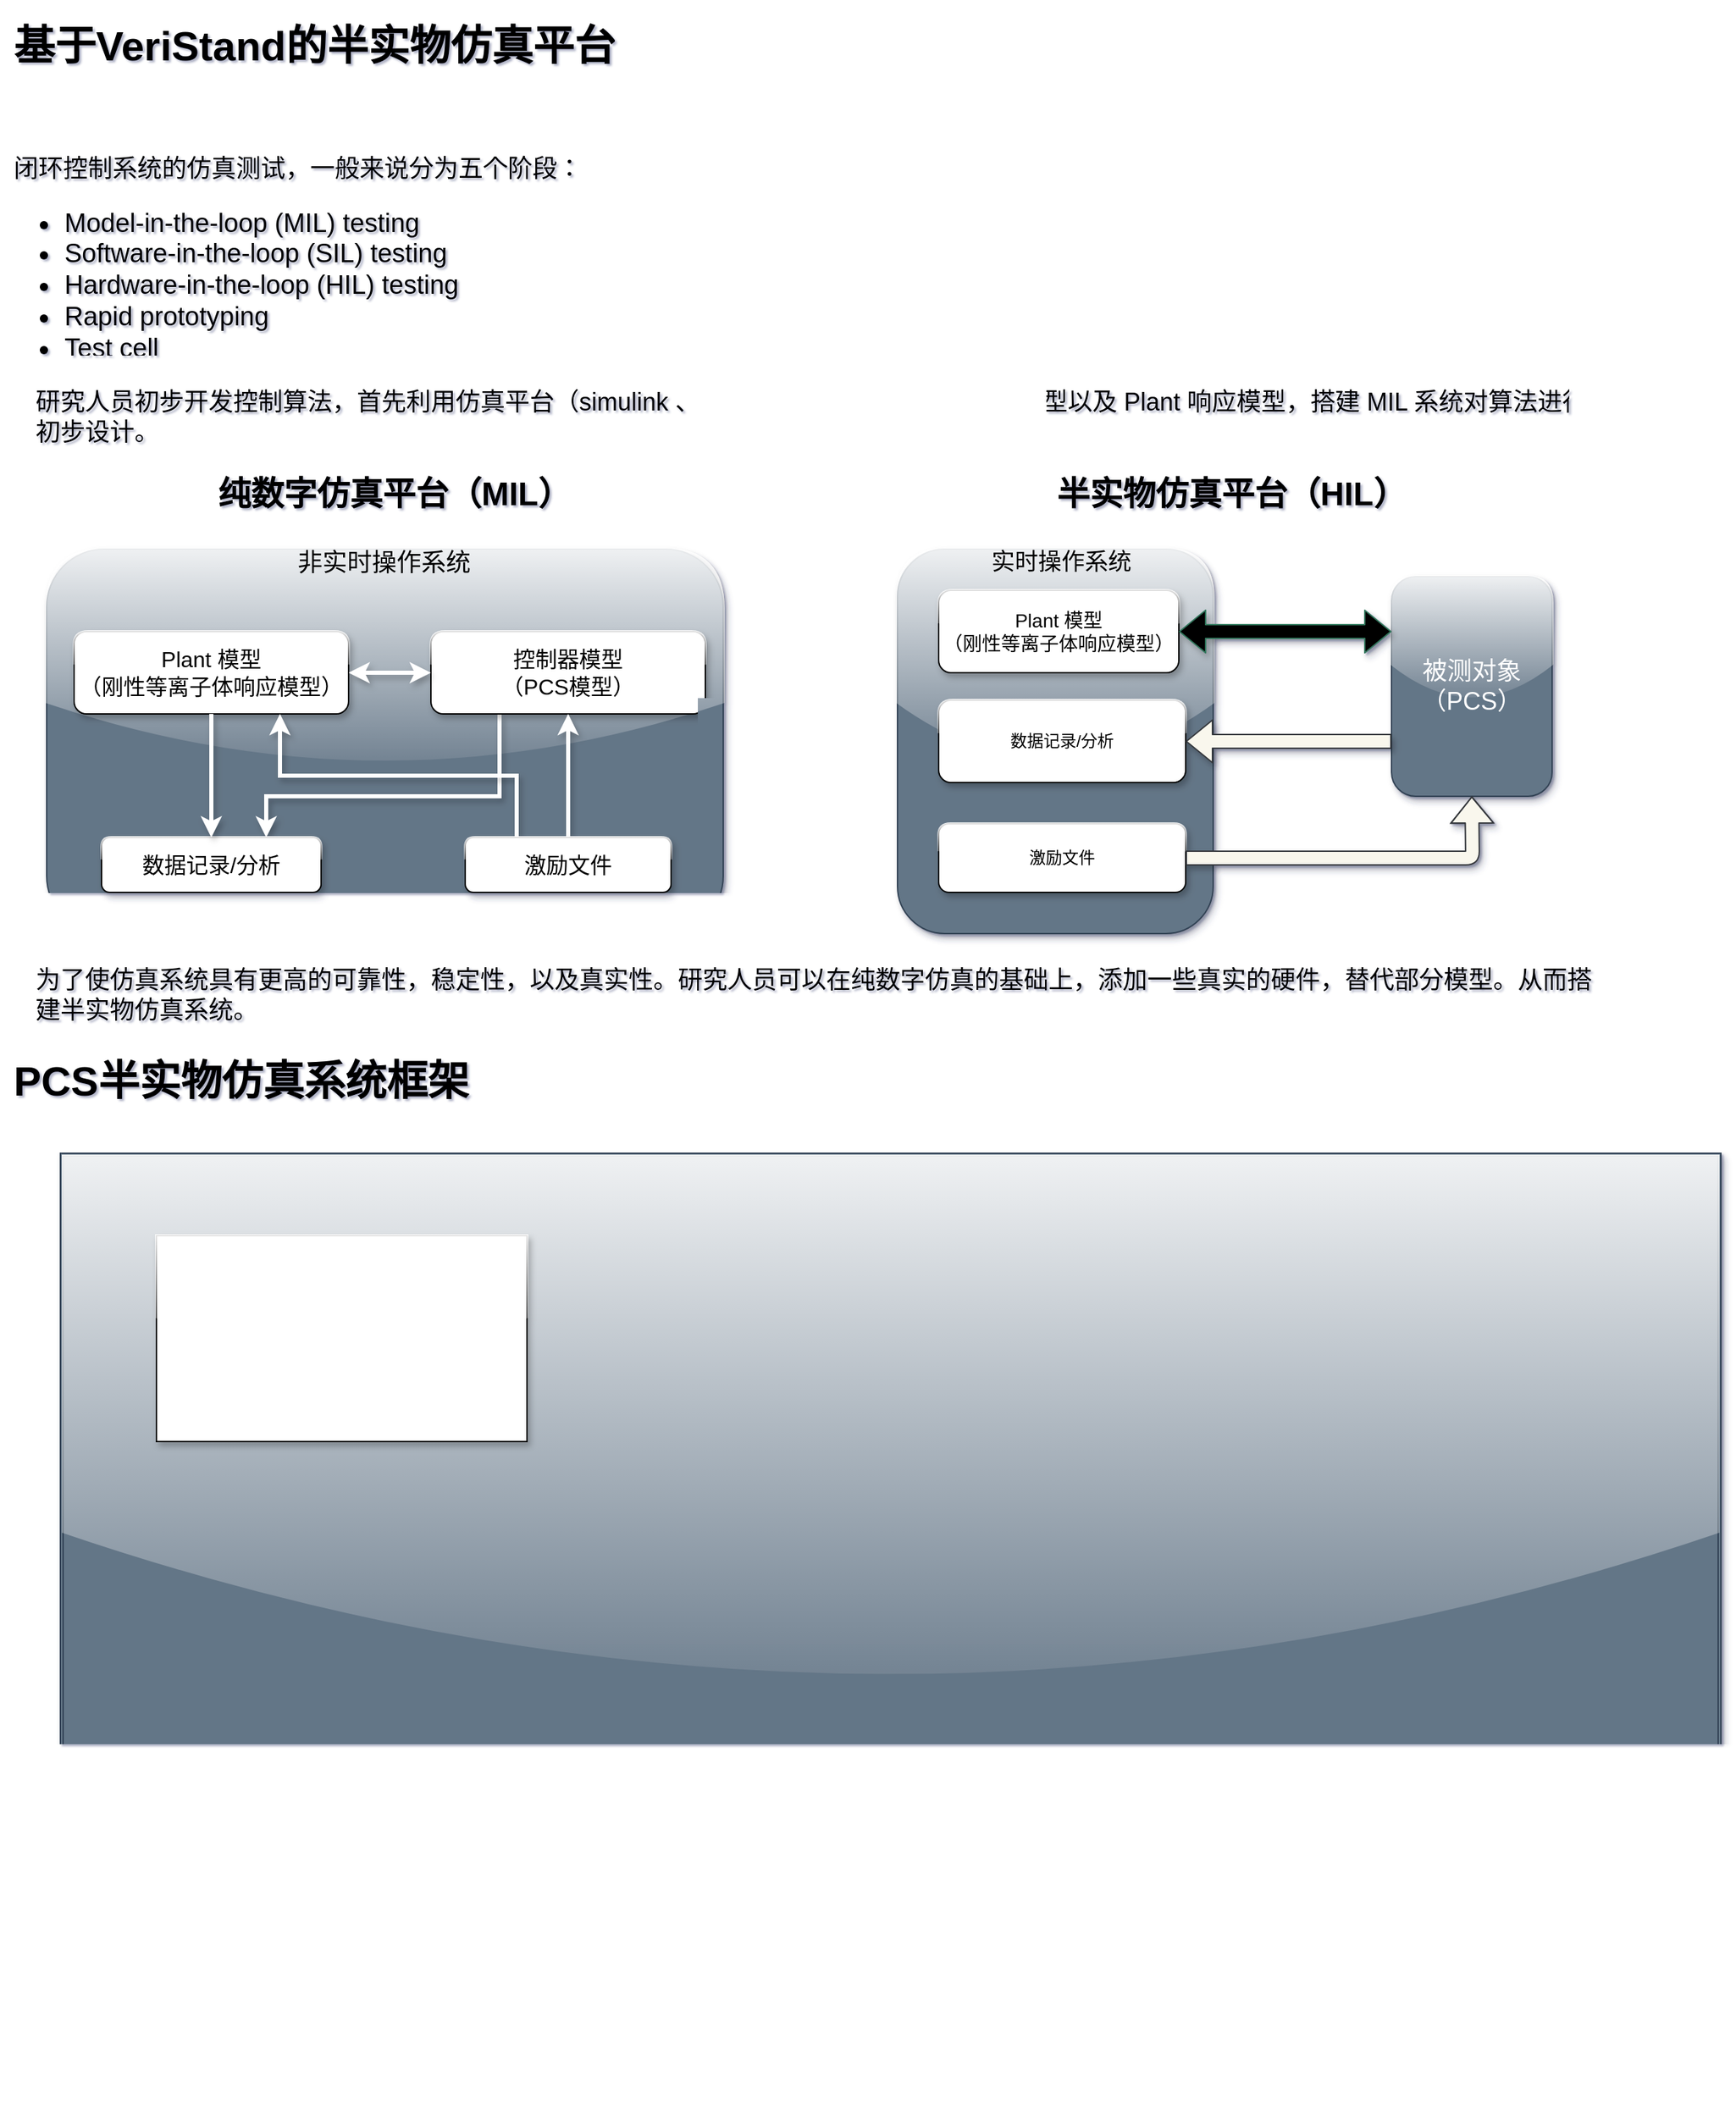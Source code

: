 <mxfile version="13.7.2" type="github">
  <diagram name="Page-1" id="90a13364-a465-7bf4-72fc-28e22215d7a0">
    <mxGraphModel dx="1343" dy="781" grid="1" gridSize="10" guides="1" tooltips="1" connect="1" arrows="1" fold="1" page="1" pageScale="1.5" pageWidth="1169" pageHeight="826" background="#FFFFFF" math="0" shadow="1">
      <root>
        <mxCell id="0" style=";html=1;" />
        <mxCell id="1" style=";html=1;" parent="0" />
        <mxCell id="3a17f1ce550125da-2" value="" style="whiteSpace=wrap;html=1;shadow=1;fontSize=18;fillColor=#647687;strokeColor=#314354;fontColor=#ffffff;sketch=0;glass=1;rounded=1;" parent="1" vertex="1">
          <mxGeometry x="30" y="400" width="493" height="280" as="geometry" />
        </mxCell>
        <mxCell id="4zeWZuu6Md9pc4fW7RT8-2" value="纯数字仿真平台（MIL）" style="text;strokeColor=none;fillColor=none;html=1;fontSize=24;fontStyle=1;verticalAlign=middle;align=center;shadow=1;glass=0;rounded=0;sketch=0;" parent="1" vertex="1">
          <mxGeometry x="150" y="340" width="265" height="40" as="geometry" />
        </mxCell>
        <mxCell id="4zeWZuu6Md9pc4fW7RT8-10" value="&lt;font style=&quot;font-size: 16px&quot;&gt;Plant 模型&lt;br&gt;（刚性等离子体响应模型）&lt;br&gt;&lt;/font&gt;" style="rounded=1;whiteSpace=wrap;html=1;gradientDirection=south;shadow=1;glass=1;" parent="1" vertex="1">
          <mxGeometry x="50" y="460" width="200" height="60" as="geometry" />
        </mxCell>
        <mxCell id="4zeWZuu6Md9pc4fW7RT8-22" style="edgeStyle=orthogonalEdgeStyle;rounded=0;sketch=0;orthogonalLoop=1;jettySize=auto;html=1;exitX=0.25;exitY=1;exitDx=0;exitDy=0;entryX=0.75;entryY=0;entryDx=0;entryDy=0;shadow=1;strokeColor=#FFFFFF;strokeWidth=3;" parent="1" source="4zeWZuu6Md9pc4fW7RT8-11" target="4zeWZuu6Md9pc4fW7RT8-15" edge="1">
          <mxGeometry relative="1" as="geometry">
            <Array as="points">
              <mxPoint x="360" y="580" />
              <mxPoint x="190" y="580" />
            </Array>
          </mxGeometry>
        </mxCell>
        <mxCell id="4zeWZuu6Md9pc4fW7RT8-11" value="&lt;font style=&quot;font-size: 16px&quot;&gt;控制器模型&lt;br&gt;（PCS模型）&lt;br&gt;&lt;/font&gt;" style="rounded=1;whiteSpace=wrap;html=1;shadow=1;gradientColor=none;glass=1;" parent="1" vertex="1">
          <mxGeometry x="310" y="460" width="200" height="60" as="geometry" />
        </mxCell>
        <mxCell id="4zeWZuu6Md9pc4fW7RT8-14" value="" style="endArrow=classic;startArrow=classic;html=1;strokeColor=#FFFFFF;entryX=0;entryY=0.5;entryDx=0;entryDy=0;exitX=1;exitY=0.5;exitDx=0;exitDy=0;strokeWidth=3;sketch=0;shadow=1;" parent="1" source="4zeWZuu6Md9pc4fW7RT8-10" target="4zeWZuu6Md9pc4fW7RT8-11" edge="1">
          <mxGeometry width="50" height="50" relative="1" as="geometry">
            <mxPoint x="330" y="610" as="sourcePoint" />
            <mxPoint x="380" y="560" as="targetPoint" />
          </mxGeometry>
        </mxCell>
        <mxCell id="4zeWZuu6Md9pc4fW7RT8-15" value="&lt;font style=&quot;font-size: 16px&quot;&gt;数据记录/分析&lt;/font&gt;" style="rounded=1;whiteSpace=wrap;html=1;shadow=1;glass=1;sketch=0;gradientColor=none;" parent="1" vertex="1">
          <mxGeometry x="70" y="610" width="160" height="40" as="geometry" />
        </mxCell>
        <mxCell id="4zeWZuu6Md9pc4fW7RT8-20" style="edgeStyle=orthogonalEdgeStyle;rounded=0;sketch=0;orthogonalLoop=1;jettySize=auto;html=1;exitX=0.5;exitY=0;exitDx=0;exitDy=0;shadow=1;strokeColor=#FFFFFF;strokeWidth=3;entryX=0.5;entryY=1;entryDx=0;entryDy=0;" parent="1" source="4zeWZuu6Md9pc4fW7RT8-16" target="4zeWZuu6Md9pc4fW7RT8-11" edge="1">
          <mxGeometry relative="1" as="geometry">
            <mxPoint x="330" y="750" as="targetPoint" />
          </mxGeometry>
        </mxCell>
        <mxCell id="4zeWZuu6Md9pc4fW7RT8-21" style="edgeStyle=orthogonalEdgeStyle;rounded=0;sketch=0;orthogonalLoop=1;jettySize=auto;html=1;exitX=0.25;exitY=0;exitDx=0;exitDy=0;entryX=0.75;entryY=1;entryDx=0;entryDy=0;shadow=1;strokeColor=#FFFFFF;strokeWidth=3;" parent="1" source="4zeWZuu6Md9pc4fW7RT8-16" target="4zeWZuu6Md9pc4fW7RT8-10" edge="1">
          <mxGeometry relative="1" as="geometry" />
        </mxCell>
        <mxCell id="4zeWZuu6Md9pc4fW7RT8-16" value="&lt;span style=&quot;font-size: 16px&quot;&gt;激励文件&lt;/span&gt;" style="rounded=1;whiteSpace=wrap;html=1;shadow=1;glass=1;sketch=0;gradientColor=none;" parent="1" vertex="1">
          <mxGeometry x="335" y="610" width="150" height="40" as="geometry" />
        </mxCell>
        <mxCell id="4zeWZuu6Md9pc4fW7RT8-18" value="" style="endArrow=classic;html=1;shadow=1;strokeColor=#FFFFFF;strokeWidth=3;exitX=0.5;exitY=1;exitDx=0;exitDy=0;entryX=0.5;entryY=0;entryDx=0;entryDy=0;" parent="1" source="4zeWZuu6Md9pc4fW7RT8-10" target="4zeWZuu6Md9pc4fW7RT8-15" edge="1">
          <mxGeometry width="50" height="50" relative="1" as="geometry">
            <mxPoint x="160" y="580" as="sourcePoint" />
            <mxPoint x="210" y="530" as="targetPoint" />
          </mxGeometry>
        </mxCell>
        <mxCell id="4zeWZuu6Md9pc4fW7RT8-23" value="&lt;h1&gt;&lt;font style=&quot;font-size: 30px&quot;&gt;基于VeriStand的半实物仿真平台&lt;/font&gt;&lt;/h1&gt;&lt;h1&gt;&amp;nbsp;&lt;/h1&gt;&lt;div&gt;&lt;font style=&quot;font-size: 18px&quot;&gt;闭环控制系统的仿真测试，一般来说分为五个阶段：&lt;/font&gt;&lt;/div&gt;&lt;div&gt;&lt;br&gt;&lt;/div&gt;" style="text;html=1;strokeColor=none;fillColor=none;spacing=5;spacingTop=-20;whiteSpace=wrap;overflow=hidden;rounded=0;shadow=1;glass=0;sketch=0;" parent="1" vertex="1">
          <mxGeometry x="0.5" y="10" width="450" height="250" as="geometry" />
        </mxCell>
        <mxCell id="4zeWZuu6Md9pc4fW7RT8-24" value="&lt;ul style=&quot;font-size: 19px&quot;&gt;&lt;li&gt;Model-in-the-loop (MIL) testing&lt;/li&gt;&lt;li&gt;Software-in-the-loop (SIL) testing&lt;/li&gt;&lt;li&gt;Hardware-in-the-loop (HIL) testing&lt;/li&gt;&lt;li&gt;Rapid prototyping&lt;/li&gt;&lt;li&gt;Test cell&lt;/li&gt;&lt;/ul&gt;" style="text;strokeColor=none;fillColor=none;html=1;whiteSpace=wrap;verticalAlign=middle;overflow=hidden;rounded=0;shadow=1;glass=0;sketch=0;" parent="1" vertex="1">
          <mxGeometry x="0.5" y="130" width="440" height="130" as="geometry" />
        </mxCell>
        <mxCell id="MGatNnKisEMFNEqPmOs--1" value="" style="whiteSpace=wrap;html=1;shadow=1;fontSize=18;fillColor=#647687;strokeColor=#314354;fontColor=#ffffff;rounded=1;glass=1;" vertex="1" parent="1">
          <mxGeometry x="650" y="400" width="230" height="280" as="geometry" />
        </mxCell>
        <mxCell id="MGatNnKisEMFNEqPmOs--2" value="被测对象&lt;br&gt;（PCS）" style="whiteSpace=wrap;html=1;shadow=1;fontSize=18;fillColor=#647687;strokeColor=#314354;fontColor=#ffffff;rounded=1;glass=1;sketch=0;" vertex="1" parent="1">
          <mxGeometry x="1010" y="420" width="117" height="160" as="geometry" />
        </mxCell>
        <mxCell id="MGatNnKisEMFNEqPmOs--3" value="半实物仿真平台（HIL）" style="text;strokeColor=none;fillColor=none;html=1;fontSize=24;fontStyle=1;verticalAlign=middle;align=center;shadow=1;" vertex="1" parent="1">
          <mxGeometry x="760" y="340" width="265" height="40" as="geometry" />
        </mxCell>
        <mxCell id="MGatNnKisEMFNEqPmOs--4" value="&lt;font style=&quot;font-size: 14px&quot;&gt;Plant 模型&lt;br&gt;（刚性等离子体响应模型）&lt;/font&gt;" style="rounded=1;whiteSpace=wrap;html=1;shadow=1;glass=1;" vertex="1" parent="1">
          <mxGeometry x="680" y="430" width="175" height="60" as="geometry" />
        </mxCell>
        <mxCell id="MGatNnKisEMFNEqPmOs--5" value="" style="shape=flexArrow;endArrow=classic;startArrow=classic;html=1;entryX=0;entryY=0.25;entryDx=0;entryDy=0;exitX=1;exitY=0.5;exitDx=0;exitDy=0;strokeColor=#30765C;fillColor=#000000;sketch=0;shadow=1;" edge="1" parent="1" source="MGatNnKisEMFNEqPmOs--4" target="MGatNnKisEMFNEqPmOs--2">
          <mxGeometry width="50" height="50" relative="1" as="geometry">
            <mxPoint x="900" y="455" as="sourcePoint" />
            <mxPoint x="950" y="405" as="targetPoint" />
          </mxGeometry>
        </mxCell>
        <mxCell id="MGatNnKisEMFNEqPmOs--6" value="数据记录/分析" style="rounded=1;whiteSpace=wrap;html=1;shadow=1;glass=1;" vertex="1" parent="1">
          <mxGeometry x="680" y="510" width="180" height="60" as="geometry" />
        </mxCell>
        <mxCell id="MGatNnKisEMFNEqPmOs--7" value="" style="shape=flexArrow;endArrow=classic;html=1;entryX=1;entryY=0.5;entryDx=0;entryDy=0;exitX=0;exitY=0.75;exitDx=0;exitDy=0;fillColor=#f9f7ed;strokeColor=#36393d;rounded=1;shadow=1;sketch=0;" edge="1" parent="1" source="MGatNnKisEMFNEqPmOs--2" target="MGatNnKisEMFNEqPmOs--6">
          <mxGeometry width="50" height="50" relative="1" as="geometry">
            <mxPoint x="860" y="620" as="sourcePoint" />
            <mxPoint x="910" y="570" as="targetPoint" />
          </mxGeometry>
        </mxCell>
        <mxCell id="MGatNnKisEMFNEqPmOs--8" value="激励文件" style="rounded=1;whiteSpace=wrap;html=1;shadow=1;glass=1;" vertex="1" parent="1">
          <mxGeometry x="680" y="600" width="180" height="50" as="geometry" />
        </mxCell>
        <mxCell id="MGatNnKisEMFNEqPmOs--9" value="" style="shape=flexArrow;endArrow=classic;html=1;exitX=1;exitY=0.5;exitDx=0;exitDy=0;entryX=0.5;entryY=1;entryDx=0;entryDy=0;fillColor=#f9f7ed;strokeColor=#36393d;shadow=1;sketch=0;" edge="1" parent="1" source="MGatNnKisEMFNEqPmOs--8" target="MGatNnKisEMFNEqPmOs--2">
          <mxGeometry width="50" height="50" relative="1" as="geometry">
            <mxPoint x="970" y="620" as="sourcePoint" />
            <mxPoint x="1020" y="570" as="targetPoint" />
            <Array as="points">
              <mxPoint x="1000" y="625" />
              <mxPoint x="1069" y="625" />
            </Array>
          </mxGeometry>
        </mxCell>
        <mxCell id="MGatNnKisEMFNEqPmOs--13" value="&lt;span style=&quot;font-size: 18px&quot;&gt;研究人员初步开发控制算法，首先利用仿真平台（simulink 、C/C++等）建立系统的控制器模型以及 Plant 响应模型，搭建 MIL 系统对算法进行初步设计。&lt;br&gt;&lt;br&gt;&lt;/span&gt;" style="text;html=1;strokeColor=none;fillColor=none;align=left;verticalAlign=middle;whiteSpace=wrap;rounded=0;shadow=1;glass=0;sketch=0;" vertex="1" parent="1">
          <mxGeometry x="20" y="270" width="1145" height="90" as="geometry" />
        </mxCell>
        <mxCell id="MGatNnKisEMFNEqPmOs--14" value="&lt;span style=&quot;font-size: 18px&quot;&gt;为了使仿真系统具有更高的可靠性，稳定性，以及真实性。研究人员可以在纯数字仿真的基础上，添加一些真实的硬件，替代部分模型。从而搭建半实物仿真系统。&lt;br&gt;&lt;/span&gt;" style="text;html=1;strokeColor=none;fillColor=none;align=left;verticalAlign=middle;whiteSpace=wrap;rounded=0;shadow=1;glass=0;sketch=0;" vertex="1" parent="1">
          <mxGeometry x="20" y="680" width="1145" height="90" as="geometry" />
        </mxCell>
        <mxCell id="MGatNnKisEMFNEqPmOs--15" value="&lt;h1 style=&quot;font-size: 30px&quot;&gt;&lt;font style=&quot;font-size: 30px&quot;&gt;PCS半实物仿真系统框架&lt;/font&gt;&lt;/h1&gt;&lt;p style=&quot;font-size: 30px&quot;&gt;&lt;br&gt;&lt;/p&gt;" style="text;html=1;strokeColor=none;fillColor=none;spacing=5;spacingTop=-20;whiteSpace=wrap;overflow=hidden;rounded=0;shadow=1;glass=0;sketch=0;" vertex="1" parent="1">
          <mxGeometry x="0.5" y="760" width="369.5" height="130" as="geometry" />
        </mxCell>
        <mxCell id="MGatNnKisEMFNEqPmOs--16" value="&lt;font style=&quot;font-size: 18px&quot;&gt;非实时操作系统&lt;/font&gt;" style="text;html=1;strokeColor=none;fillColor=none;align=center;verticalAlign=middle;whiteSpace=wrap;rounded=0;shadow=1;glass=0;sketch=0;" vertex="1" parent="1">
          <mxGeometry x="205.38" y="400" width="142.25" height="20" as="geometry" />
        </mxCell>
        <mxCell id="MGatNnKisEMFNEqPmOs--18" value="&lt;font style=&quot;font-size: 17px&quot;&gt;实时操作系统&lt;/font&gt;" style="text;html=1;strokeColor=none;fillColor=none;align=center;verticalAlign=middle;whiteSpace=wrap;rounded=0;shadow=1;glass=0;sketch=0;" vertex="1" parent="1">
          <mxGeometry x="699.44" y="400" width="141.13" height="20" as="geometry" />
        </mxCell>
        <mxCell id="MGatNnKisEMFNEqPmOs--21" value="" style="shape=ext;double=1;rounded=0;whiteSpace=wrap;html=1;shadow=1;glass=1;sketch=0;fillColor=#647687;strokeColor=#314354;fontColor=#ffffff;" vertex="1" parent="1">
          <mxGeometry x="40" y="840" width="1210" height="690" as="geometry" />
        </mxCell>
        <mxCell id="MGatNnKisEMFNEqPmOs--22" value="" style="rounded=0;whiteSpace=wrap;html=1;shadow=1;glass=1;sketch=0;gradientColor=#ffffff;" vertex="1" parent="1">
          <mxGeometry x="110" y="900" width="270" height="150" as="geometry" />
        </mxCell>
      </root>
    </mxGraphModel>
  </diagram>
</mxfile>
